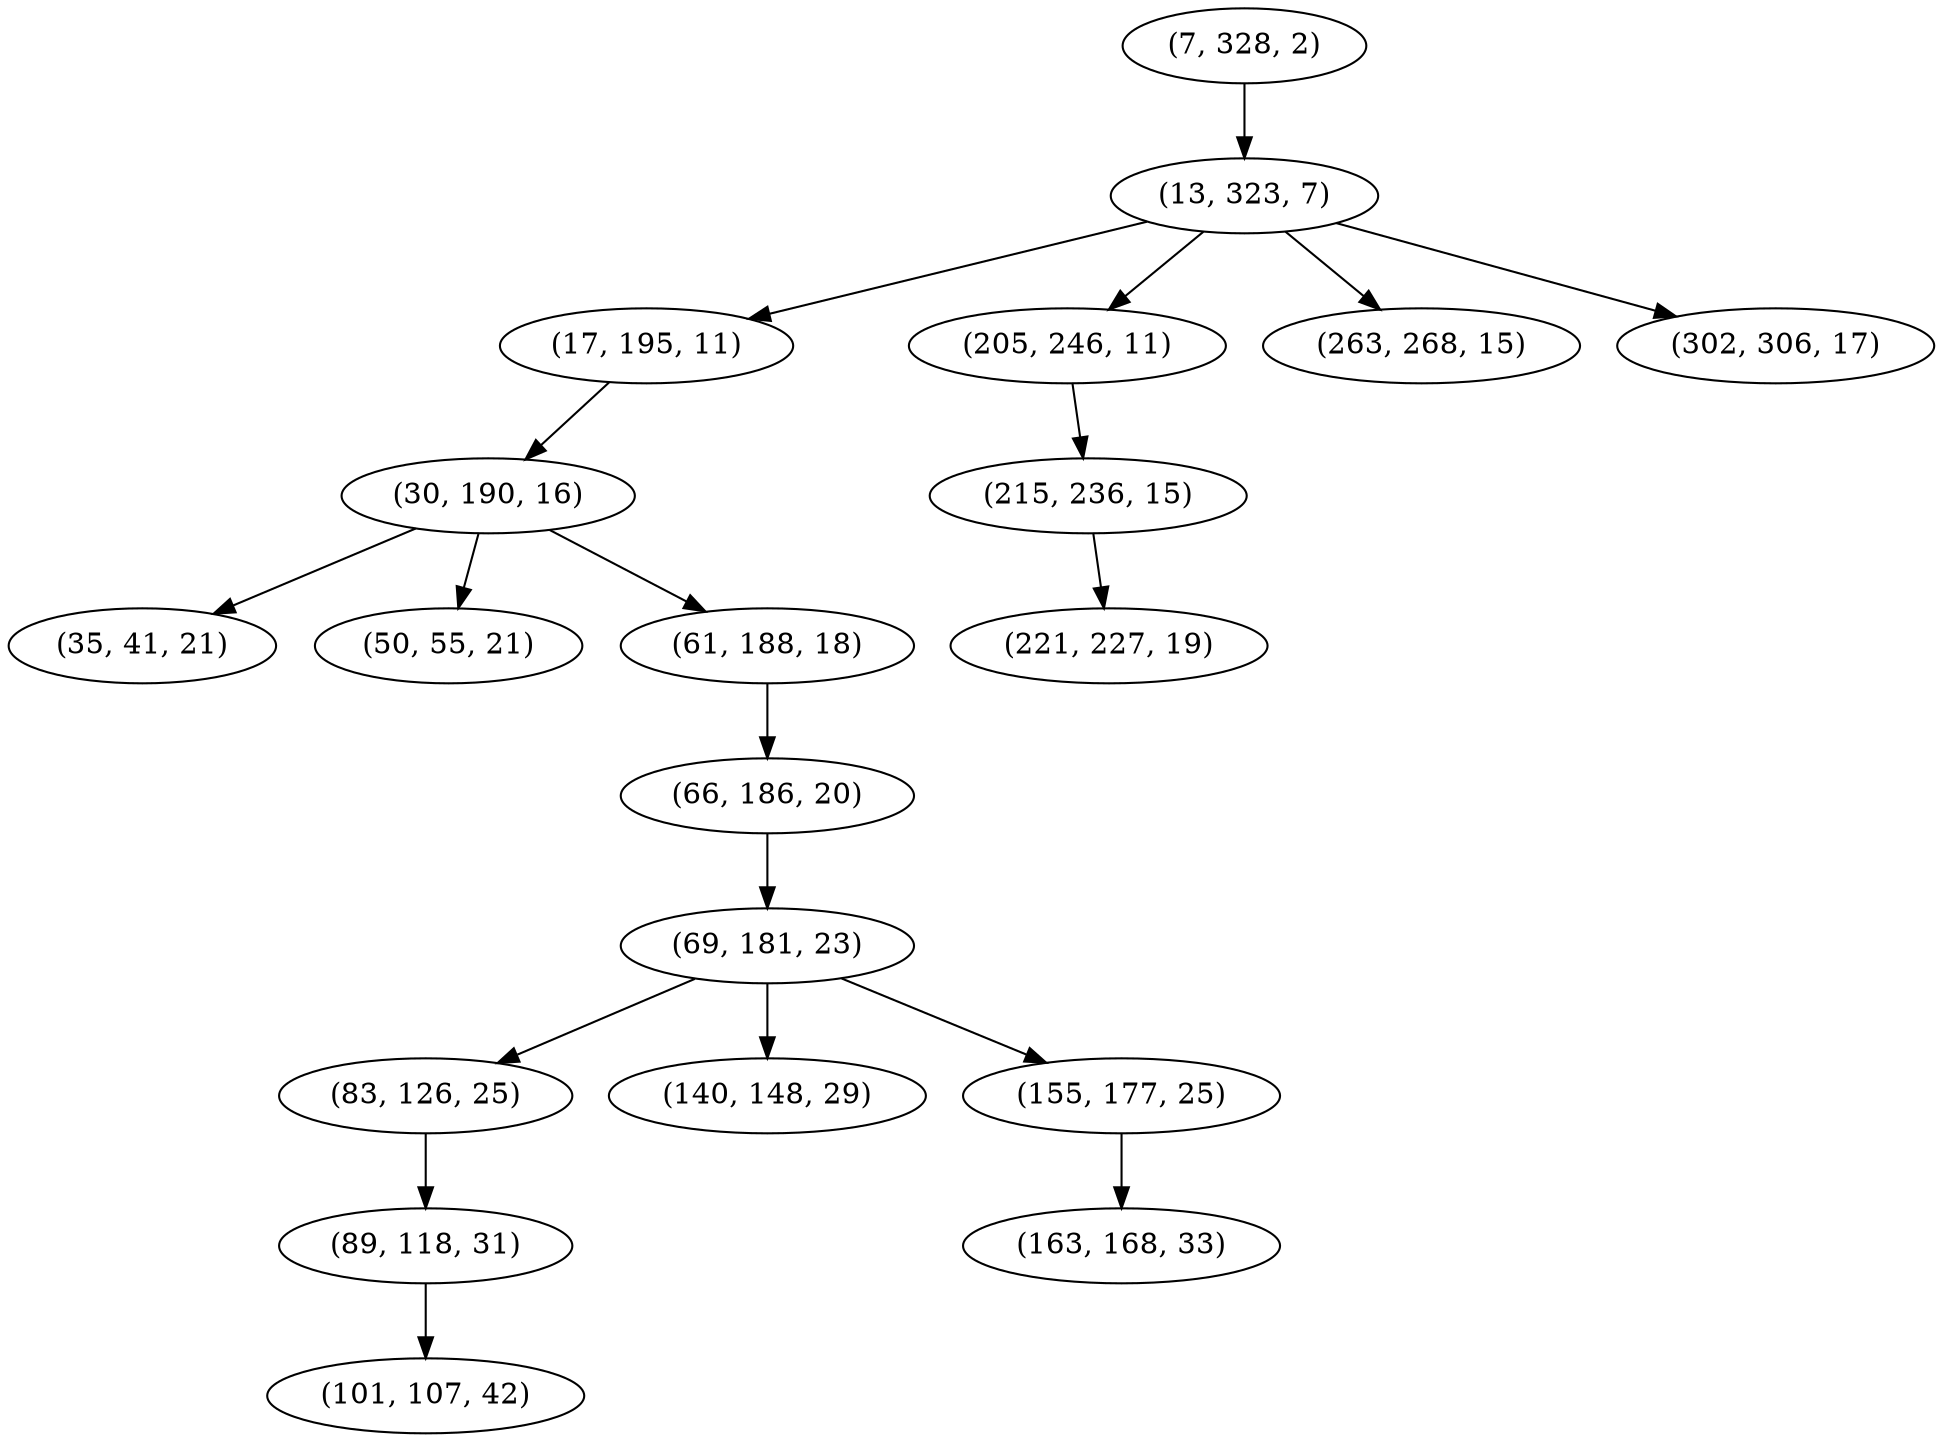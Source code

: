 digraph tree {
    "(7, 328, 2)";
    "(13, 323, 7)";
    "(17, 195, 11)";
    "(30, 190, 16)";
    "(35, 41, 21)";
    "(50, 55, 21)";
    "(61, 188, 18)";
    "(66, 186, 20)";
    "(69, 181, 23)";
    "(83, 126, 25)";
    "(89, 118, 31)";
    "(101, 107, 42)";
    "(140, 148, 29)";
    "(155, 177, 25)";
    "(163, 168, 33)";
    "(205, 246, 11)";
    "(215, 236, 15)";
    "(221, 227, 19)";
    "(263, 268, 15)";
    "(302, 306, 17)";
    "(7, 328, 2)" -> "(13, 323, 7)";
    "(13, 323, 7)" -> "(17, 195, 11)";
    "(13, 323, 7)" -> "(205, 246, 11)";
    "(13, 323, 7)" -> "(263, 268, 15)";
    "(13, 323, 7)" -> "(302, 306, 17)";
    "(17, 195, 11)" -> "(30, 190, 16)";
    "(30, 190, 16)" -> "(35, 41, 21)";
    "(30, 190, 16)" -> "(50, 55, 21)";
    "(30, 190, 16)" -> "(61, 188, 18)";
    "(61, 188, 18)" -> "(66, 186, 20)";
    "(66, 186, 20)" -> "(69, 181, 23)";
    "(69, 181, 23)" -> "(83, 126, 25)";
    "(69, 181, 23)" -> "(140, 148, 29)";
    "(69, 181, 23)" -> "(155, 177, 25)";
    "(83, 126, 25)" -> "(89, 118, 31)";
    "(89, 118, 31)" -> "(101, 107, 42)";
    "(155, 177, 25)" -> "(163, 168, 33)";
    "(205, 246, 11)" -> "(215, 236, 15)";
    "(215, 236, 15)" -> "(221, 227, 19)";
}
